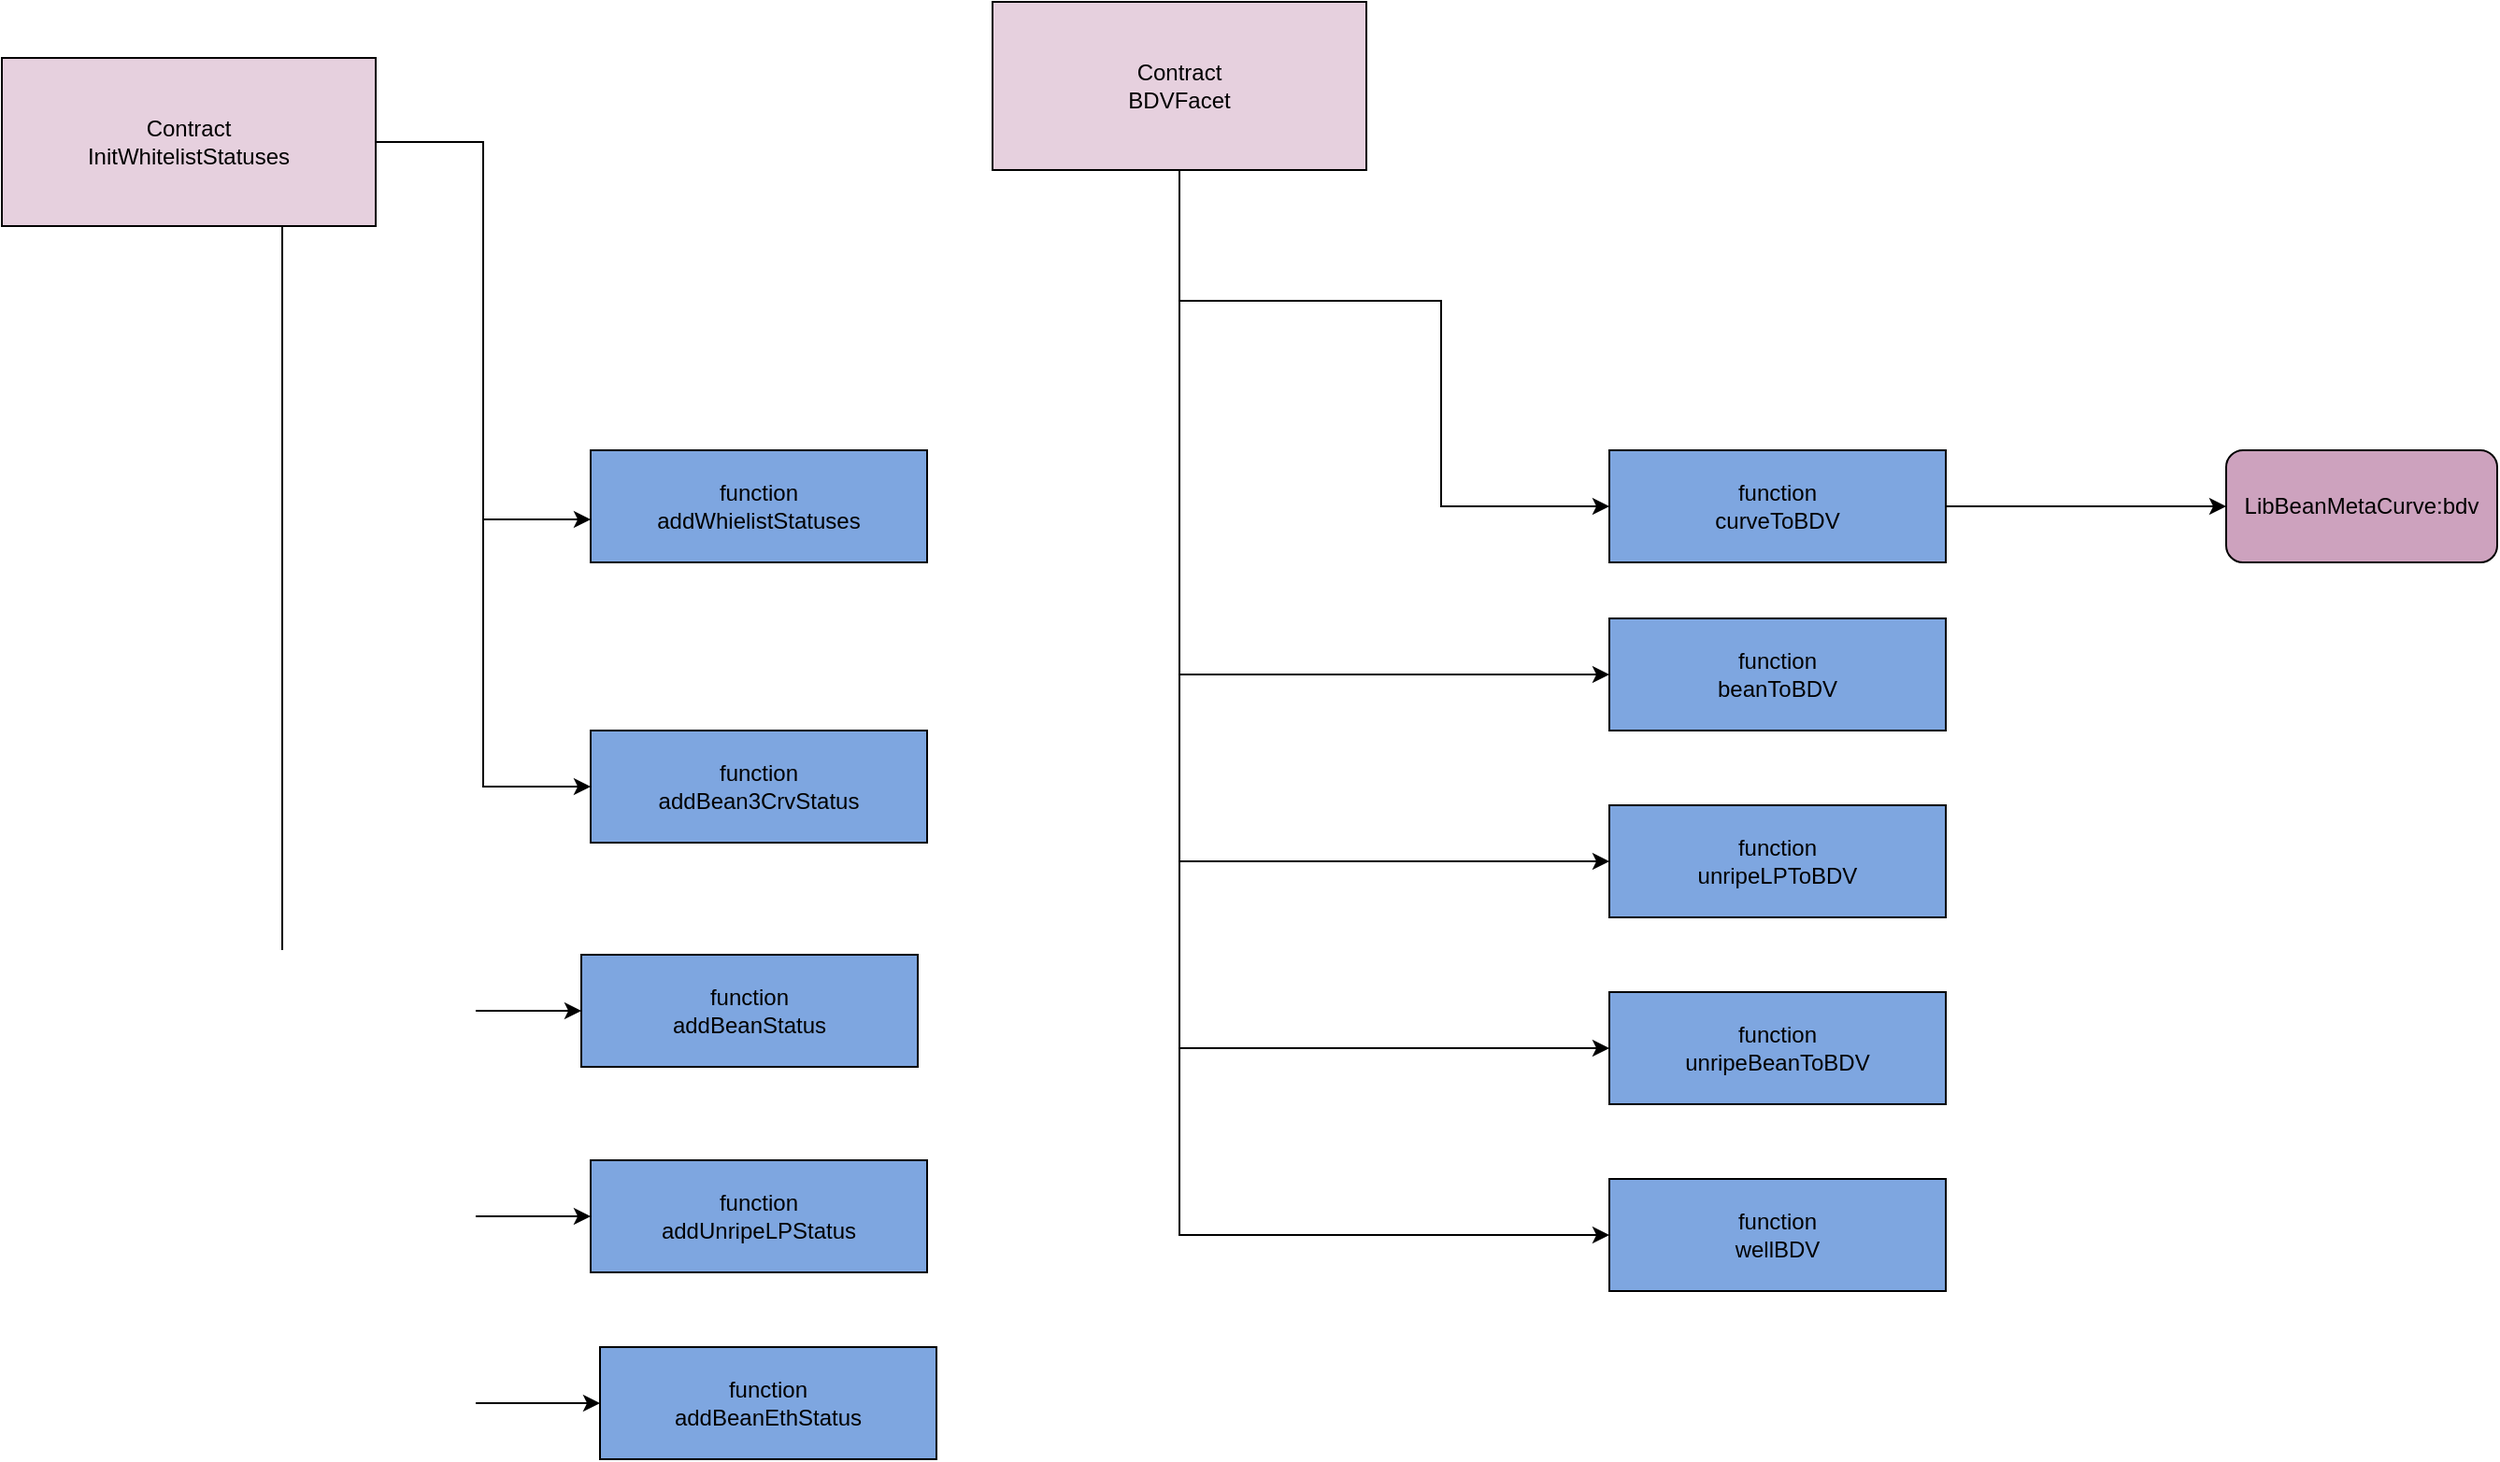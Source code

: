 <mxfile version="24.0.0" type="github">
  <diagram name="Page-1" id="G-6zXEK1sRrUFYiMj41M">
    <mxGraphModel dx="1149" dy="790" grid="1" gridSize="10" guides="1" tooltips="1" connect="1" arrows="1" fold="1" page="1" pageScale="1" pageWidth="850" pageHeight="1100" math="0" shadow="0">
      <root>
        <mxCell id="0" />
        <mxCell id="1" parent="0" />
        <mxCell id="TOrfxqDZ1ky7K3yFx9_m-4" value="" style="edgeStyle=orthogonalEdgeStyle;rounded=0;orthogonalLoop=1;jettySize=auto;html=1;entryX=0;entryY=0.617;entryDx=0;entryDy=0;entryPerimeter=0;" parent="1" source="TOrfxqDZ1ky7K3yFx9_m-1" target="TOrfxqDZ1ky7K3yFx9_m-3" edge="1">
          <mxGeometry relative="1" as="geometry" />
        </mxCell>
        <mxCell id="TOrfxqDZ1ky7K3yFx9_m-10" style="edgeStyle=orthogonalEdgeStyle;rounded=0;orthogonalLoop=1;jettySize=auto;html=1;entryX=0;entryY=0.5;entryDx=0;entryDy=0;" parent="1" source="TOrfxqDZ1ky7K3yFx9_m-1" target="TOrfxqDZ1ky7K3yFx9_m-9" edge="1">
          <mxGeometry relative="1" as="geometry" />
        </mxCell>
        <mxCell id="TOrfxqDZ1ky7K3yFx9_m-13" style="edgeStyle=orthogonalEdgeStyle;rounded=0;orthogonalLoop=1;jettySize=auto;html=1;entryX=0;entryY=0.5;entryDx=0;entryDy=0;" parent="1" source="TOrfxqDZ1ky7K3yFx9_m-1" target="TOrfxqDZ1ky7K3yFx9_m-11" edge="1">
          <mxGeometry relative="1" as="geometry">
            <Array as="points">
              <mxPoint x="260" y="610" />
            </Array>
          </mxGeometry>
        </mxCell>
        <mxCell id="TOrfxqDZ1ky7K3yFx9_m-17" style="edgeStyle=orthogonalEdgeStyle;rounded=0;orthogonalLoop=1;jettySize=auto;html=1;entryX=0;entryY=0.5;entryDx=0;entryDy=0;" parent="1" source="TOrfxqDZ1ky7K3yFx9_m-1" target="TOrfxqDZ1ky7K3yFx9_m-16" edge="1">
          <mxGeometry relative="1" as="geometry">
            <Array as="points">
              <mxPoint x="260" y="720" />
            </Array>
          </mxGeometry>
        </mxCell>
        <mxCell id="TOrfxqDZ1ky7K3yFx9_m-19" style="edgeStyle=orthogonalEdgeStyle;rounded=0;orthogonalLoop=1;jettySize=auto;html=1;entryX=0;entryY=0.5;entryDx=0;entryDy=0;" parent="1" source="TOrfxqDZ1ky7K3yFx9_m-1" target="TOrfxqDZ1ky7K3yFx9_m-18" edge="1">
          <mxGeometry relative="1" as="geometry">
            <Array as="points">
              <mxPoint x="260" y="820" />
            </Array>
          </mxGeometry>
        </mxCell>
        <mxCell id="TOrfxqDZ1ky7K3yFx9_m-1" value="Contract&lt;br&gt;InitWhitelistStatuses" style="rounded=0;whiteSpace=wrap;html=1;fillColor=#E6D0DE;" parent="1" vertex="1">
          <mxGeometry x="110" y="100" width="200" height="90" as="geometry" />
        </mxCell>
        <mxCell id="TOrfxqDZ1ky7K3yFx9_m-3" value="function&lt;br&gt;addWhielistStatuses" style="whiteSpace=wrap;html=1;rounded=0;fillColor=#7EA6E0;" parent="1" vertex="1">
          <mxGeometry x="425" y="310" width="180" height="60" as="geometry" />
        </mxCell>
        <mxCell id="TOrfxqDZ1ky7K3yFx9_m-9" value="function&lt;br&gt;addBean3CrvStatus" style="whiteSpace=wrap;html=1;rounded=0;fillColor=#7EA6E0;" parent="1" vertex="1">
          <mxGeometry x="425" y="460" width="180" height="60" as="geometry" />
        </mxCell>
        <mxCell id="TOrfxqDZ1ky7K3yFx9_m-11" value="function&lt;br&gt;addBeanStatus" style="whiteSpace=wrap;html=1;rounded=0;fillColor=#7EA6E0;" parent="1" vertex="1">
          <mxGeometry x="420" y="580" width="180" height="60" as="geometry" />
        </mxCell>
        <mxCell id="TOrfxqDZ1ky7K3yFx9_m-16" value="function&lt;br&gt;addUnripeLPStatus" style="whiteSpace=wrap;html=1;rounded=0;fillColor=#7EA6E0;" parent="1" vertex="1">
          <mxGeometry x="425" y="690" width="180" height="60" as="geometry" />
        </mxCell>
        <mxCell id="TOrfxqDZ1ky7K3yFx9_m-18" value="function&lt;br&gt;addBeanEthStatus" style="whiteSpace=wrap;html=1;rounded=0;fillColor=#7EA6E0;" parent="1" vertex="1">
          <mxGeometry x="430" y="790" width="180" height="60" as="geometry" />
        </mxCell>
        <mxCell id="rFsBY9ajKE-JGyZe6oww-4" style="edgeStyle=orthogonalEdgeStyle;rounded=0;orthogonalLoop=1;jettySize=auto;html=1;entryX=0;entryY=0.5;entryDx=0;entryDy=0;" edge="1" parent="1" source="rFsBY9ajKE-JGyZe6oww-1" target="rFsBY9ajKE-JGyZe6oww-3">
          <mxGeometry relative="1" as="geometry">
            <Array as="points">
              <mxPoint x="740" y="230" />
              <mxPoint x="880" y="230" />
              <mxPoint x="880" y="340" />
            </Array>
          </mxGeometry>
        </mxCell>
        <mxCell id="rFsBY9ajKE-JGyZe6oww-6" style="edgeStyle=orthogonalEdgeStyle;rounded=0;orthogonalLoop=1;jettySize=auto;html=1;entryX=0;entryY=0.5;entryDx=0;entryDy=0;" edge="1" parent="1" target="rFsBY9ajKE-JGyZe6oww-5">
          <mxGeometry relative="1" as="geometry">
            <mxPoint x="740" y="90" as="sourcePoint" />
            <Array as="points">
              <mxPoint x="740" y="430" />
            </Array>
          </mxGeometry>
        </mxCell>
        <mxCell id="rFsBY9ajKE-JGyZe6oww-8" style="edgeStyle=orthogonalEdgeStyle;rounded=0;orthogonalLoop=1;jettySize=auto;html=1;entryX=0;entryY=0.5;entryDx=0;entryDy=0;" edge="1" parent="1" target="rFsBY9ajKE-JGyZe6oww-7">
          <mxGeometry relative="1" as="geometry">
            <mxPoint x="740" y="90" as="sourcePoint" />
            <Array as="points">
              <mxPoint x="740" y="530" />
            </Array>
          </mxGeometry>
        </mxCell>
        <mxCell id="rFsBY9ajKE-JGyZe6oww-12" style="edgeStyle=orthogonalEdgeStyle;rounded=0;orthogonalLoop=1;jettySize=auto;html=1;entryX=0;entryY=0.5;entryDx=0;entryDy=0;" edge="1" parent="1" source="rFsBY9ajKE-JGyZe6oww-1" target="rFsBY9ajKE-JGyZe6oww-11">
          <mxGeometry relative="1" as="geometry">
            <Array as="points">
              <mxPoint x="740" y="730" />
            </Array>
          </mxGeometry>
        </mxCell>
        <mxCell id="rFsBY9ajKE-JGyZe6oww-13" style="edgeStyle=orthogonalEdgeStyle;rounded=0;orthogonalLoop=1;jettySize=auto;html=1;entryX=0;entryY=0.5;entryDx=0;entryDy=0;" edge="1" parent="1" source="rFsBY9ajKE-JGyZe6oww-1" target="rFsBY9ajKE-JGyZe6oww-9">
          <mxGeometry relative="1" as="geometry">
            <Array as="points">
              <mxPoint x="740" y="630" />
            </Array>
          </mxGeometry>
        </mxCell>
        <mxCell id="rFsBY9ajKE-JGyZe6oww-1" value="Contract&lt;br&gt;BDVFacet" style="rounded=0;whiteSpace=wrap;html=1;fillColor=#E6D0DE;" vertex="1" parent="1">
          <mxGeometry x="640" y="70" width="200" height="90" as="geometry" />
        </mxCell>
        <mxCell id="rFsBY9ajKE-JGyZe6oww-16" style="edgeStyle=orthogonalEdgeStyle;rounded=0;orthogonalLoop=1;jettySize=auto;html=1;entryX=0;entryY=0.5;entryDx=0;entryDy=0;" edge="1" parent="1" source="rFsBY9ajKE-JGyZe6oww-3" target="rFsBY9ajKE-JGyZe6oww-15">
          <mxGeometry relative="1" as="geometry" />
        </mxCell>
        <mxCell id="rFsBY9ajKE-JGyZe6oww-3" value="function&lt;br&gt;curveToBDV" style="whiteSpace=wrap;html=1;rounded=0;fillColor=#7EA6E0;" vertex="1" parent="1">
          <mxGeometry x="970" y="310" width="180" height="60" as="geometry" />
        </mxCell>
        <mxCell id="rFsBY9ajKE-JGyZe6oww-5" value="function&lt;br&gt;beanToBDV" style="whiteSpace=wrap;html=1;rounded=0;fillColor=#7EA6E0;" vertex="1" parent="1">
          <mxGeometry x="970" y="400" width="180" height="60" as="geometry" />
        </mxCell>
        <mxCell id="rFsBY9ajKE-JGyZe6oww-7" value="function&lt;br&gt;unripeLPToBDV" style="whiteSpace=wrap;html=1;rounded=0;fillColor=#7EA6E0;" vertex="1" parent="1">
          <mxGeometry x="970" y="500" width="180" height="60" as="geometry" />
        </mxCell>
        <mxCell id="rFsBY9ajKE-JGyZe6oww-9" value="function&lt;br&gt;unripeBeanToBDV" style="whiteSpace=wrap;html=1;rounded=0;fillColor=#7EA6E0;" vertex="1" parent="1">
          <mxGeometry x="970" y="600" width="180" height="60" as="geometry" />
        </mxCell>
        <mxCell id="rFsBY9ajKE-JGyZe6oww-11" value="function&lt;br&gt;wellBDV" style="whiteSpace=wrap;html=1;rounded=0;fillColor=#7EA6E0;" vertex="1" parent="1">
          <mxGeometry x="970" y="700" width="180" height="60" as="geometry" />
        </mxCell>
        <mxCell id="rFsBY9ajKE-JGyZe6oww-15" value="LibBeanMetaCurve:bdv" style="rounded=1;whiteSpace=wrap;html=1;fillColor=#CDA2BE;" vertex="1" parent="1">
          <mxGeometry x="1300" y="310" width="145" height="60" as="geometry" />
        </mxCell>
      </root>
    </mxGraphModel>
  </diagram>
</mxfile>
